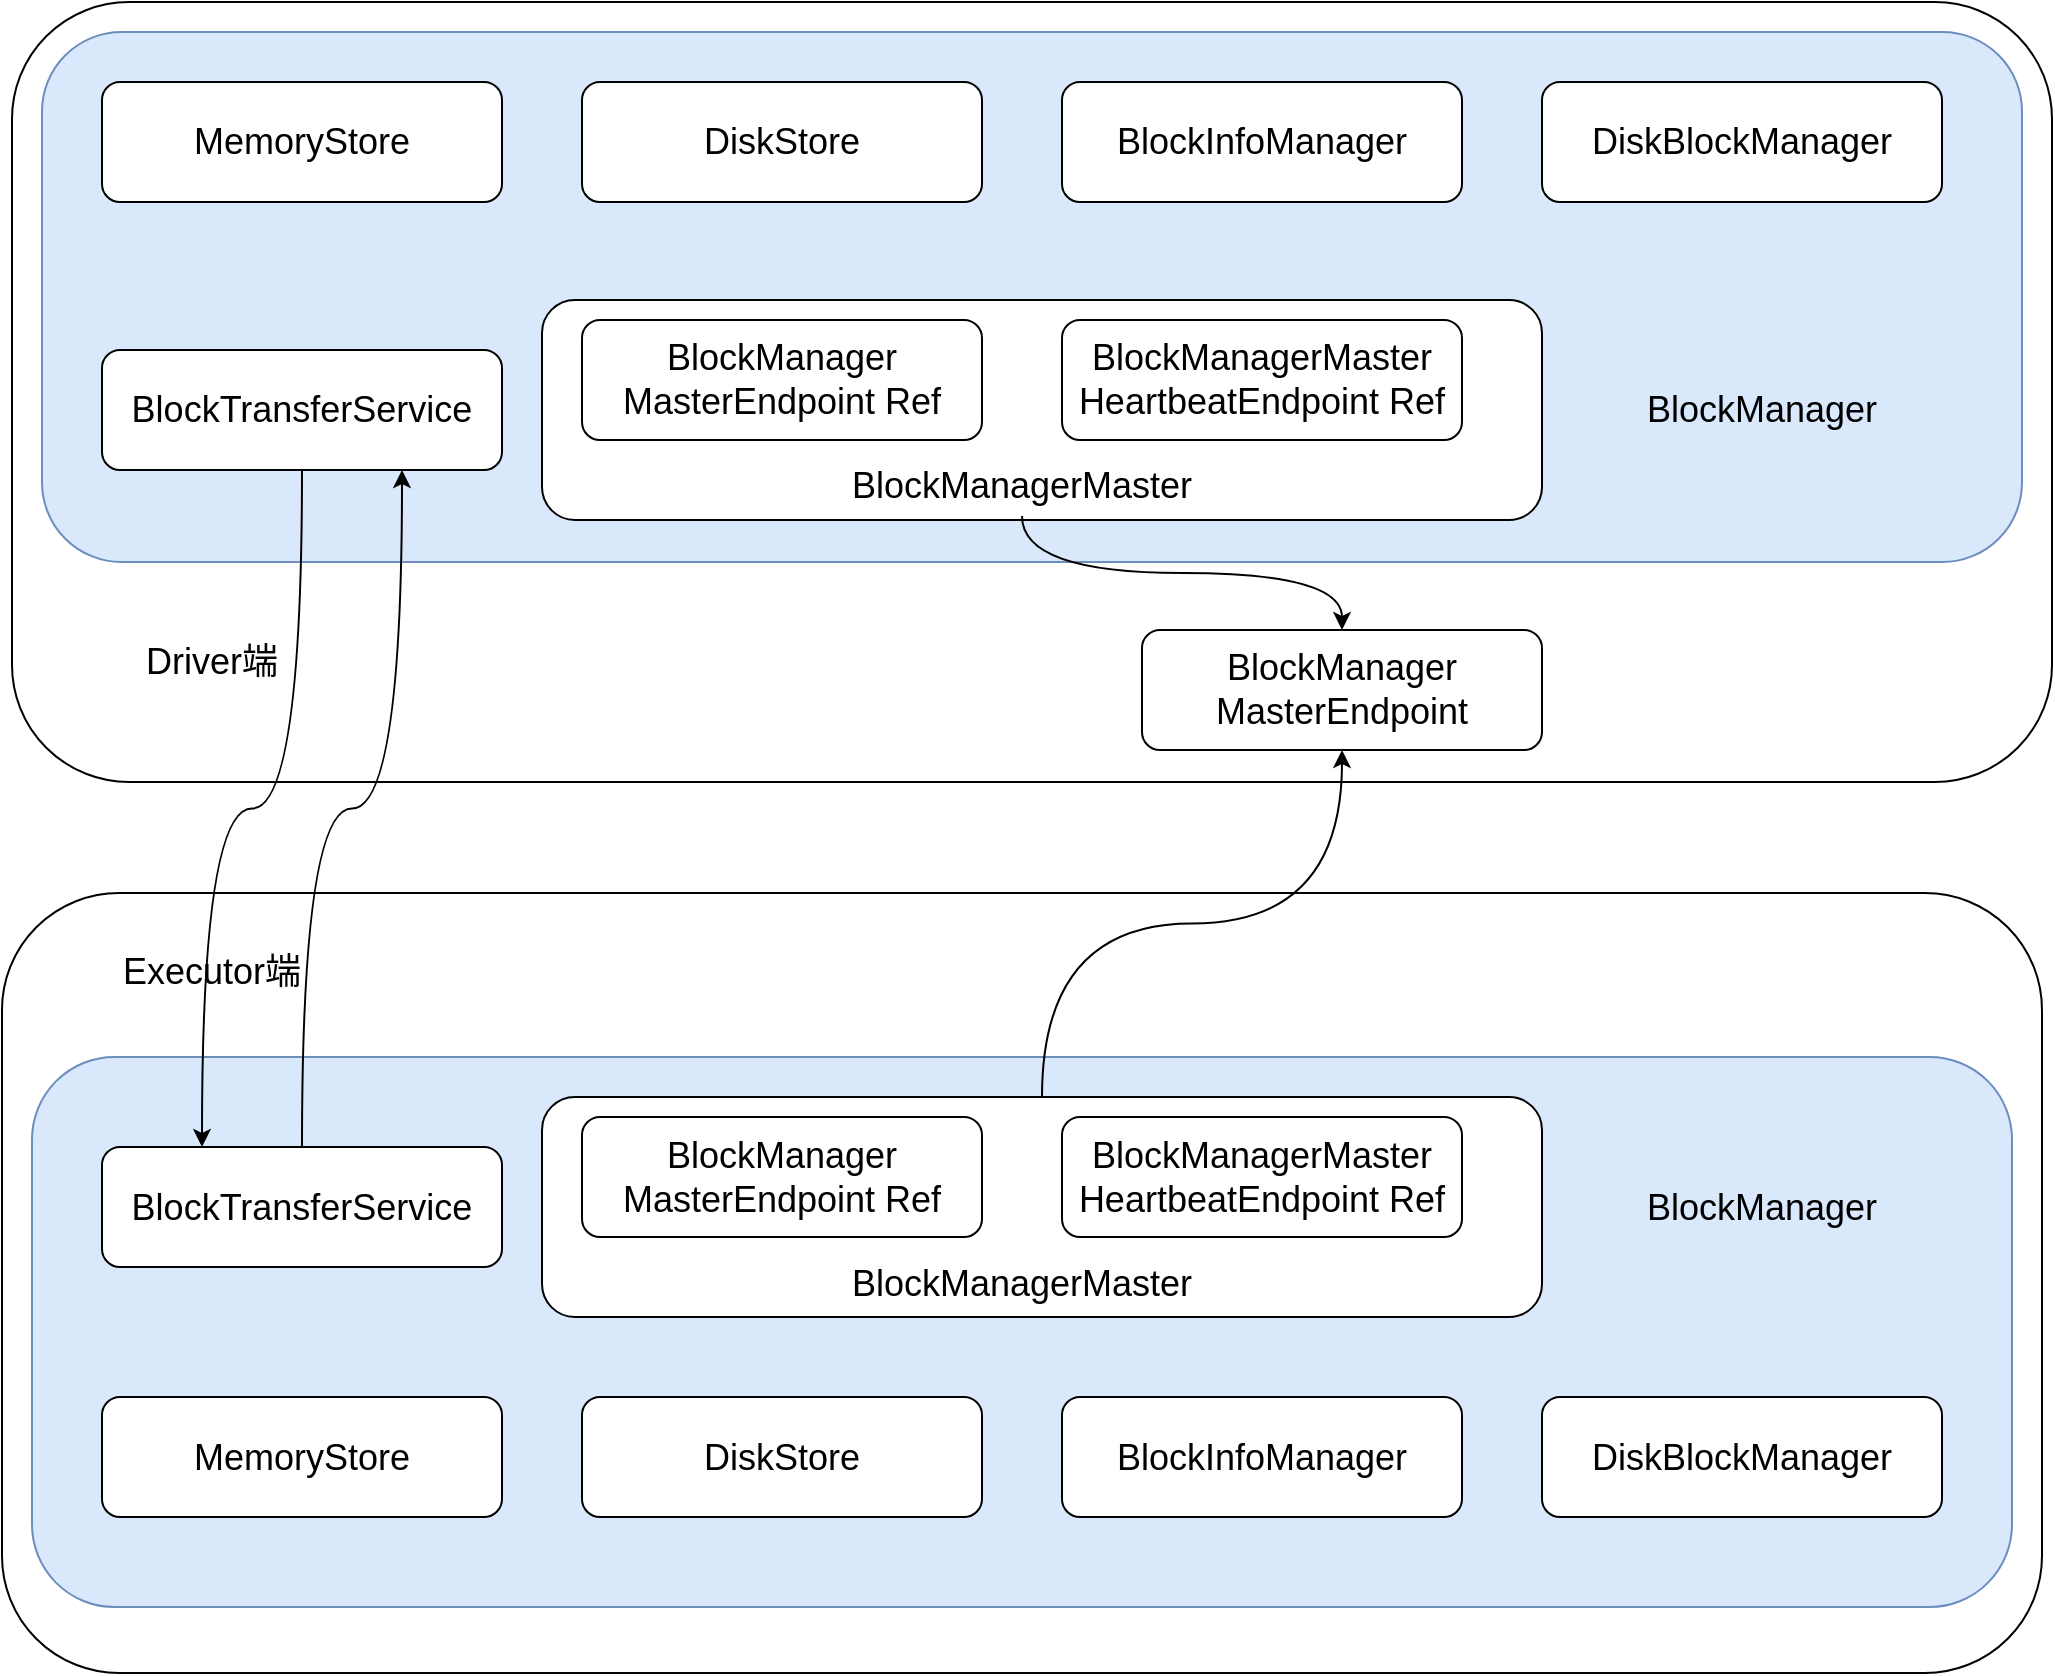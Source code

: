 <mxfile version="20.2.4" type="github">
  <diagram id="_q_qoPf5iF__JWXAj1EO" name="第 1 页">
    <mxGraphModel dx="1219" dy="795" grid="1" gridSize="10" guides="1" tooltips="1" connect="1" arrows="1" fold="1" page="1" pageScale="1" pageWidth="2000" pageHeight="3000" math="0" shadow="0">
      <root>
        <mxCell id="0" />
        <mxCell id="1" parent="0" />
        <mxCell id="a9wK_YQizOPtXQPwn90Y-25" value="" style="rounded=1;whiteSpace=wrap;html=1;fontSize=18;" vertex="1" parent="1">
          <mxGeometry x="180" y="545.5" width="1020" height="390" as="geometry" />
        </mxCell>
        <mxCell id="a9wK_YQizOPtXQPwn90Y-24" value="" style="rounded=1;whiteSpace=wrap;html=1;fontSize=18;" vertex="1" parent="1">
          <mxGeometry x="185" y="100" width="1020" height="390" as="geometry" />
        </mxCell>
        <mxCell id="a9wK_YQizOPtXQPwn90Y-11" value="" style="rounded=1;whiteSpace=wrap;html=1;fontSize=18;fillColor=#dae8fc;strokeColor=#6c8ebf;" vertex="1" parent="1">
          <mxGeometry x="200" y="115" width="990" height="265" as="geometry" />
        </mxCell>
        <mxCell id="a9wK_YQizOPtXQPwn90Y-2" value="" style="rounded=1;whiteSpace=wrap;html=1;fontSize=18;" vertex="1" parent="1">
          <mxGeometry x="450" y="249" width="500" height="110" as="geometry" />
        </mxCell>
        <mxCell id="a9wK_YQizOPtXQPwn90Y-1" value="&lt;div&gt;BlockManager&lt;/div&gt;&lt;div&gt;MasterEndpoint Ref&lt;br&gt;&lt;/div&gt;" style="rounded=1;whiteSpace=wrap;html=1;fontSize=18;" vertex="1" parent="1">
          <mxGeometry x="470" y="259" width="200" height="60" as="geometry" />
        </mxCell>
        <mxCell id="a9wK_YQizOPtXQPwn90Y-28" style="edgeStyle=orthogonalEdgeStyle;rounded=0;orthogonalLoop=1;jettySize=auto;html=1;exitX=0.5;exitY=1;exitDx=0;exitDy=0;entryX=0.5;entryY=0;entryDx=0;entryDy=0;fontSize=18;curved=1;" edge="1" parent="1" source="a9wK_YQizOPtXQPwn90Y-6" target="a9wK_YQizOPtXQPwn90Y-3">
          <mxGeometry relative="1" as="geometry" />
        </mxCell>
        <mxCell id="a9wK_YQizOPtXQPwn90Y-3" value="&lt;div&gt;BlockManager&lt;/div&gt;&lt;div&gt;MasterEndpoint&lt;/div&gt;" style="rounded=1;whiteSpace=wrap;html=1;fontSize=18;" vertex="1" parent="1">
          <mxGeometry x="750" y="414" width="200" height="60" as="geometry" />
        </mxCell>
        <mxCell id="a9wK_YQizOPtXQPwn90Y-4" value="&lt;div&gt;BlockManagerMaster&lt;/div&gt;&lt;div&gt;HeartbeatEndpoint Ref&lt;br&gt;&lt;/div&gt;" style="rounded=1;whiteSpace=wrap;html=1;fontSize=18;" vertex="1" parent="1">
          <mxGeometry x="710" y="259" width="200" height="60" as="geometry" />
        </mxCell>
        <mxCell id="a9wK_YQizOPtXQPwn90Y-5" value="BlockTransferService" style="rounded=1;whiteSpace=wrap;html=1;fontSize=18;" vertex="1" parent="1">
          <mxGeometry x="230" y="274" width="200" height="60" as="geometry" />
        </mxCell>
        <mxCell id="a9wK_YQizOPtXQPwn90Y-6" value="BlockManagerMaster" style="text;html=1;strokeColor=none;fillColor=none;align=center;verticalAlign=middle;whiteSpace=wrap;rounded=0;fontSize=18;" vertex="1" parent="1">
          <mxGeometry x="660" y="327" width="60" height="30" as="geometry" />
        </mxCell>
        <mxCell id="a9wK_YQizOPtXQPwn90Y-7" value="DiskStore" style="rounded=1;whiteSpace=wrap;html=1;fontSize=18;" vertex="1" parent="1">
          <mxGeometry x="470" y="140" width="200" height="60" as="geometry" />
        </mxCell>
        <mxCell id="a9wK_YQizOPtXQPwn90Y-8" value="MemoryStore" style="rounded=1;whiteSpace=wrap;html=1;fontSize=18;" vertex="1" parent="1">
          <mxGeometry x="230" y="140" width="200" height="60" as="geometry" />
        </mxCell>
        <mxCell id="a9wK_YQizOPtXQPwn90Y-9" value="BlockInfoManager" style="rounded=1;whiteSpace=wrap;html=1;fontSize=18;" vertex="1" parent="1">
          <mxGeometry x="710" y="140" width="200" height="60" as="geometry" />
        </mxCell>
        <mxCell id="a9wK_YQizOPtXQPwn90Y-10" value="DiskBlockManager" style="rounded=1;whiteSpace=wrap;html=1;fontSize=18;" vertex="1" parent="1">
          <mxGeometry x="950" y="140" width="200" height="60" as="geometry" />
        </mxCell>
        <mxCell id="a9wK_YQizOPtXQPwn90Y-12" value="BlockManager" style="text;html=1;strokeColor=none;fillColor=none;align=center;verticalAlign=middle;whiteSpace=wrap;rounded=0;fontSize=18;" vertex="1" parent="1">
          <mxGeometry x="1030" y="289" width="60" height="30" as="geometry" />
        </mxCell>
        <mxCell id="a9wK_YQizOPtXQPwn90Y-13" value="" style="rounded=1;whiteSpace=wrap;html=1;fontSize=18;fillColor=#dae8fc;strokeColor=#6c8ebf;" vertex="1" parent="1">
          <mxGeometry x="195" y="627.5" width="990" height="275" as="geometry" />
        </mxCell>
        <mxCell id="a9wK_YQizOPtXQPwn90Y-29" style="edgeStyle=orthogonalEdgeStyle;curved=1;rounded=0;orthogonalLoop=1;jettySize=auto;html=1;exitX=0.5;exitY=0;exitDx=0;exitDy=0;fontSize=18;" edge="1" parent="1" source="a9wK_YQizOPtXQPwn90Y-14" target="a9wK_YQizOPtXQPwn90Y-3">
          <mxGeometry relative="1" as="geometry" />
        </mxCell>
        <mxCell id="a9wK_YQizOPtXQPwn90Y-14" value="" style="rounded=1;whiteSpace=wrap;html=1;fontSize=18;" vertex="1" parent="1">
          <mxGeometry x="450" y="647.5" width="500" height="110" as="geometry" />
        </mxCell>
        <mxCell id="a9wK_YQizOPtXQPwn90Y-15" value="&lt;div&gt;BlockManager&lt;/div&gt;&lt;div&gt;MasterEndpoint Ref&lt;br&gt;&lt;/div&gt;" style="rounded=1;whiteSpace=wrap;html=1;fontSize=18;" vertex="1" parent="1">
          <mxGeometry x="470" y="657.5" width="200" height="60" as="geometry" />
        </mxCell>
        <mxCell id="a9wK_YQizOPtXQPwn90Y-16" value="&lt;div&gt;BlockManagerMaster&lt;/div&gt;&lt;div&gt;HeartbeatEndpoint Ref&lt;br&gt;&lt;/div&gt;" style="rounded=1;whiteSpace=wrap;html=1;fontSize=18;" vertex="1" parent="1">
          <mxGeometry x="710" y="657.5" width="200" height="60" as="geometry" />
        </mxCell>
        <mxCell id="a9wK_YQizOPtXQPwn90Y-17" value="BlockTransferService" style="rounded=1;whiteSpace=wrap;html=1;fontSize=18;" vertex="1" parent="1">
          <mxGeometry x="230" y="672.5" width="200" height="60" as="geometry" />
        </mxCell>
        <mxCell id="a9wK_YQizOPtXQPwn90Y-18" value="BlockManagerMaster" style="text;html=1;strokeColor=none;fillColor=none;align=center;verticalAlign=middle;whiteSpace=wrap;rounded=0;fontSize=18;" vertex="1" parent="1">
          <mxGeometry x="660" y="725.5" width="60" height="30" as="geometry" />
        </mxCell>
        <mxCell id="a9wK_YQizOPtXQPwn90Y-19" value="DiskStore" style="rounded=1;whiteSpace=wrap;html=1;fontSize=18;" vertex="1" parent="1">
          <mxGeometry x="470" y="797.5" width="200" height="60" as="geometry" />
        </mxCell>
        <mxCell id="a9wK_YQizOPtXQPwn90Y-20" value="MemoryStore" style="rounded=1;whiteSpace=wrap;html=1;fontSize=18;" vertex="1" parent="1">
          <mxGeometry x="230" y="797.5" width="200" height="60" as="geometry" />
        </mxCell>
        <mxCell id="a9wK_YQizOPtXQPwn90Y-21" value="BlockInfoManager" style="rounded=1;whiteSpace=wrap;html=1;fontSize=18;" vertex="1" parent="1">
          <mxGeometry x="710" y="797.5" width="200" height="60" as="geometry" />
        </mxCell>
        <mxCell id="a9wK_YQizOPtXQPwn90Y-22" value="DiskBlockManager" style="rounded=1;whiteSpace=wrap;html=1;fontSize=18;" vertex="1" parent="1">
          <mxGeometry x="950" y="797.5" width="200" height="60" as="geometry" />
        </mxCell>
        <mxCell id="a9wK_YQizOPtXQPwn90Y-23" value="BlockManager" style="text;html=1;strokeColor=none;fillColor=none;align=center;verticalAlign=middle;whiteSpace=wrap;rounded=0;fontSize=18;" vertex="1" parent="1">
          <mxGeometry x="1030" y="687.5" width="60" height="30" as="geometry" />
        </mxCell>
        <mxCell id="a9wK_YQizOPtXQPwn90Y-26" value="Driver端" style="text;html=1;strokeColor=none;fillColor=none;align=center;verticalAlign=middle;whiteSpace=wrap;rounded=0;fontSize=18;" vertex="1" parent="1">
          <mxGeometry x="230" y="415" width="110" height="30" as="geometry" />
        </mxCell>
        <mxCell id="a9wK_YQizOPtXQPwn90Y-27" value="Executor端" style="text;html=1;strokeColor=none;fillColor=none;align=center;verticalAlign=middle;whiteSpace=wrap;rounded=0;fontSize=18;" vertex="1" parent="1">
          <mxGeometry x="230" y="570" width="110" height="30" as="geometry" />
        </mxCell>
        <mxCell id="a9wK_YQizOPtXQPwn90Y-32" style="edgeStyle=orthogonalEdgeStyle;curved=1;rounded=0;orthogonalLoop=1;jettySize=auto;html=1;exitX=0.5;exitY=1;exitDx=0;exitDy=0;entryX=0.25;entryY=0;entryDx=0;entryDy=0;fontSize=18;startArrow=none;startFill=0;" edge="1" parent="1" source="a9wK_YQizOPtXQPwn90Y-5" target="a9wK_YQizOPtXQPwn90Y-17">
          <mxGeometry relative="1" as="geometry" />
        </mxCell>
        <mxCell id="a9wK_YQizOPtXQPwn90Y-31" style="edgeStyle=orthogonalEdgeStyle;curved=1;rounded=0;orthogonalLoop=1;jettySize=auto;html=1;exitX=0.75;exitY=1;exitDx=0;exitDy=0;entryX=0.5;entryY=0;entryDx=0;entryDy=0;fontSize=18;startArrow=classic;startFill=1;endArrow=none;endFill=0;" edge="1" parent="1" source="a9wK_YQizOPtXQPwn90Y-5" target="a9wK_YQizOPtXQPwn90Y-17">
          <mxGeometry relative="1" as="geometry" />
        </mxCell>
      </root>
    </mxGraphModel>
  </diagram>
</mxfile>
